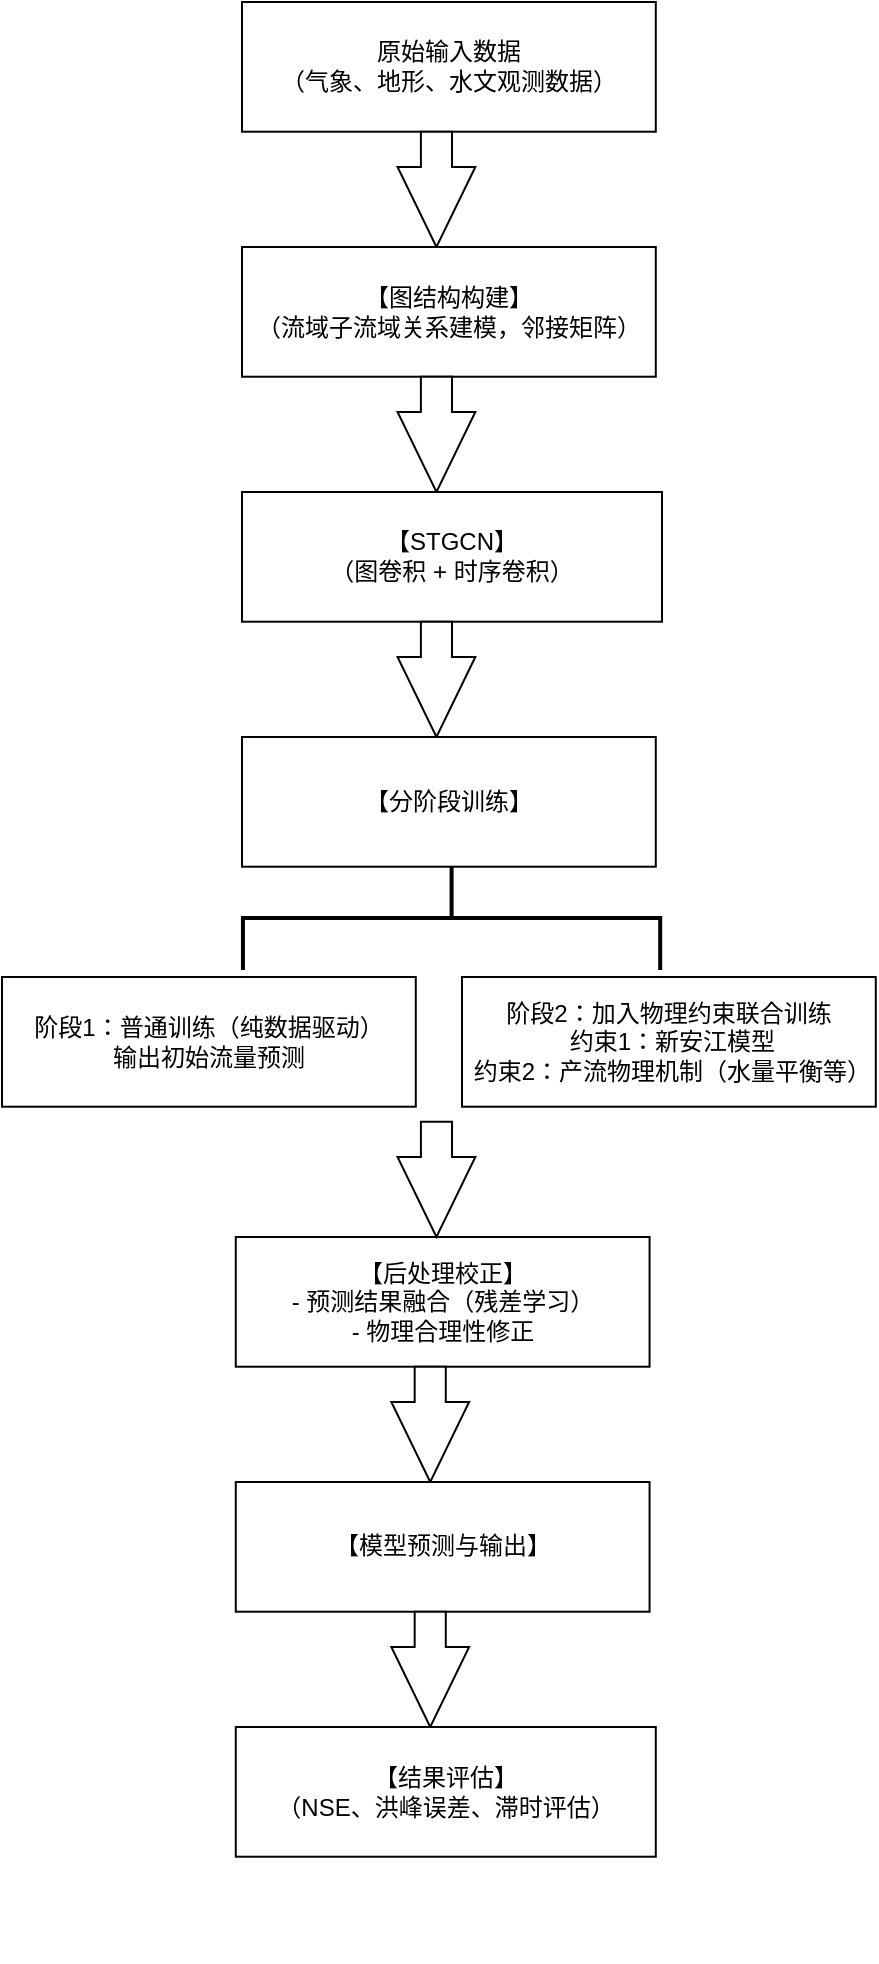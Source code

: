<mxfile version="28.0.6">
  <diagram name="第 1 页" id="NZfT66FLkJb93SRBhMRh">
    <mxGraphModel dx="1426" dy="743" grid="0" gridSize="10" guides="1" tooltips="1" connect="1" arrows="1" fold="1" page="1" pageScale="1" pageWidth="827" pageHeight="1169" math="0" shadow="0">
      <root>
        <mxCell id="0" />
        <mxCell id="1" parent="0" />
        <mxCell id="84sDWL57CP9Y3AOVTsNk-11" value="" style="group" parent="1" vertex="1" connectable="0">
          <mxGeometry x="304" y="51" width="316.889" height="980" as="geometry" />
        </mxCell>
        <mxCell id="84sDWL57CP9Y3AOVTsNk-1" value="原始输入数据&lt;div&gt;（气象、地形、水文观测数据）&lt;/div&gt;" style="rounded=0;whiteSpace=wrap;html=1;" parent="84sDWL57CP9Y3AOVTsNk-11" vertex="1">
          <mxGeometry width="206.889" height="64.853" as="geometry" />
        </mxCell>
        <mxCell id="84sDWL57CP9Y3AOVTsNk-3" value="" style="html=1;shadow=0;dashed=0;align=center;verticalAlign=middle;shape=mxgraph.arrows2.arrow;dy=0.6;dx=40;direction=south;notch=0;" parent="84sDWL57CP9Y3AOVTsNk-11" vertex="1">
          <mxGeometry x="77.778" y="64.853" width="38.889" height="57.647" as="geometry" />
        </mxCell>
        <mxCell id="84sDWL57CP9Y3AOVTsNk-4" value="&lt;div&gt;【图结构构建】&lt;/div&gt;&lt;div&gt;&lt;div&gt;（流域子流域关系建模，邻接矩阵）&lt;/div&gt;&lt;/div&gt;" style="rounded=0;whiteSpace=wrap;html=1;" parent="84sDWL57CP9Y3AOVTsNk-11" vertex="1">
          <mxGeometry y="122.5" width="206.889" height="64.853" as="geometry" />
        </mxCell>
        <mxCell id="84sDWL57CP9Y3AOVTsNk-5" value="" style="html=1;shadow=0;dashed=0;align=center;verticalAlign=middle;shape=mxgraph.arrows2.arrow;dy=0.6;dx=40;direction=south;notch=0;" parent="84sDWL57CP9Y3AOVTsNk-11" vertex="1">
          <mxGeometry x="77.778" y="187.353" width="38.889" height="57.647" as="geometry" />
        </mxCell>
        <mxCell id="84sDWL57CP9Y3AOVTsNk-9" value="【STGCN】&lt;br&gt;（图卷积 + 时序卷积）" style="rounded=0;whiteSpace=wrap;html=1;" parent="84sDWL57CP9Y3AOVTsNk-11" vertex="1">
          <mxGeometry y="245" width="210" height="64.853" as="geometry" />
        </mxCell>
        <mxCell id="84sDWL57CP9Y3AOVTsNk-10" value="" style="html=1;shadow=0;dashed=0;align=center;verticalAlign=middle;shape=mxgraph.arrows2.arrow;dy=0.6;dx=40;direction=south;notch=0;" parent="84sDWL57CP9Y3AOVTsNk-11" vertex="1">
          <mxGeometry x="77.778" y="309.853" width="38.889" height="57.647" as="geometry" />
        </mxCell>
        <mxCell id="84sDWL57CP9Y3AOVTsNk-12" value="" style="group" parent="84sDWL57CP9Y3AOVTsNk-11" vertex="1" connectable="0">
          <mxGeometry y="367.5" width="316.889" height="490" as="geometry" />
        </mxCell>
        <mxCell id="84sDWL57CP9Y3AOVTsNk-13" value="【分阶段训练】" style="rounded=0;whiteSpace=wrap;html=1;" parent="84sDWL57CP9Y3AOVTsNk-12" vertex="1">
          <mxGeometry width="206.889" height="64.853" as="geometry" />
        </mxCell>
        <mxCell id="84sDWL57CP9Y3AOVTsNk-15" value="【后处理校正】&lt;div&gt;&lt;div&gt;- 预测结果融合（残差学习）&lt;/div&gt;&lt;div&gt;- 物理合理性修正&lt;/div&gt;&lt;/div&gt;" style="rounded=0;whiteSpace=wrap;html=1;" parent="84sDWL57CP9Y3AOVTsNk-12" vertex="1">
          <mxGeometry x="-3.11" y="250" width="206.889" height="64.853" as="geometry" />
        </mxCell>
        <mxCell id="84sDWL57CP9Y3AOVTsNk-16" value="" style="html=1;shadow=0;dashed=0;align=center;verticalAlign=middle;shape=mxgraph.arrows2.arrow;dy=0.6;dx=40;direction=south;notch=0;" parent="84sDWL57CP9Y3AOVTsNk-12" vertex="1">
          <mxGeometry x="74.668" y="314.853" width="38.889" height="57.647" as="geometry" />
        </mxCell>
        <mxCell id="84sDWL57CP9Y3AOVTsNk-17" value="【模型预测与输出】" style="rounded=0;whiteSpace=wrap;html=1;" parent="84sDWL57CP9Y3AOVTsNk-12" vertex="1">
          <mxGeometry x="-3.11" y="372.5" width="206.889" height="64.853" as="geometry" />
        </mxCell>
        <mxCell id="84sDWL57CP9Y3AOVTsNk-18" value="" style="html=1;shadow=0;dashed=0;align=center;verticalAlign=middle;shape=mxgraph.arrows2.arrow;dy=0.6;dx=40;direction=south;notch=0;" parent="84sDWL57CP9Y3AOVTsNk-12" vertex="1">
          <mxGeometry x="74.668" y="437.353" width="38.889" height="57.647" as="geometry" />
        </mxCell>
        <mxCell id="84sDWL57CP9Y3AOVTsNk-19" value="&lt;div&gt;【结果评估】&lt;/div&gt;&lt;div&gt;（NSE、洪峰误差、滞时评估）&lt;/div&gt;" style="rounded=0;whiteSpace=wrap;html=1;" parent="84sDWL57CP9Y3AOVTsNk-12" vertex="1">
          <mxGeometry x="-3.11" y="495" width="210" height="64.853" as="geometry" />
        </mxCell>
        <mxCell id="84sDWL57CP9Y3AOVTsNk-22" value="阶段2：加入物理约束联合训练&lt;div&gt;&lt;div&gt;&amp;nbsp;约束1：新安江模型&lt;/div&gt;&lt;div&gt;&amp;nbsp;约束2：产流物理机制（水量平衡等）&lt;/div&gt;&lt;/div&gt;" style="rounded=0;whiteSpace=wrap;html=1;" parent="84sDWL57CP9Y3AOVTsNk-12" vertex="1">
          <mxGeometry x="110" y="120" width="206.889" height="64.853" as="geometry" />
        </mxCell>
        <mxCell id="84sDWL57CP9Y3AOVTsNk-23" value="" style="html=1;shadow=0;dashed=0;align=center;verticalAlign=middle;shape=mxgraph.arrows2.arrow;dy=0.6;dx=40;direction=south;notch=0;" parent="84sDWL57CP9Y3AOVTsNk-12" vertex="1">
          <mxGeometry x="77.78" y="192.35" width="38.889" height="57.647" as="geometry" />
        </mxCell>
        <mxCell id="84sDWL57CP9Y3AOVTsNk-24" value="" style="strokeWidth=2;html=1;shape=mxgraph.flowchart.annotation_2;align=left;labelPosition=right;pointerEvents=1;rotation=90;" parent="84sDWL57CP9Y3AOVTsNk-12" vertex="1">
          <mxGeometry x="78.79" y="-13.81" width="52" height="208.63" as="geometry" />
        </mxCell>
        <mxCell id="84sDWL57CP9Y3AOVTsNk-21" value="阶段1：普通训练（纯数据驱动）&lt;div&gt;输出初始流量预测&lt;/div&gt;" style="rounded=0;whiteSpace=wrap;html=1;" parent="84sDWL57CP9Y3AOVTsNk-11" vertex="1">
          <mxGeometry x="-120" y="487.5" width="206.889" height="64.853" as="geometry" />
        </mxCell>
      </root>
    </mxGraphModel>
  </diagram>
</mxfile>
